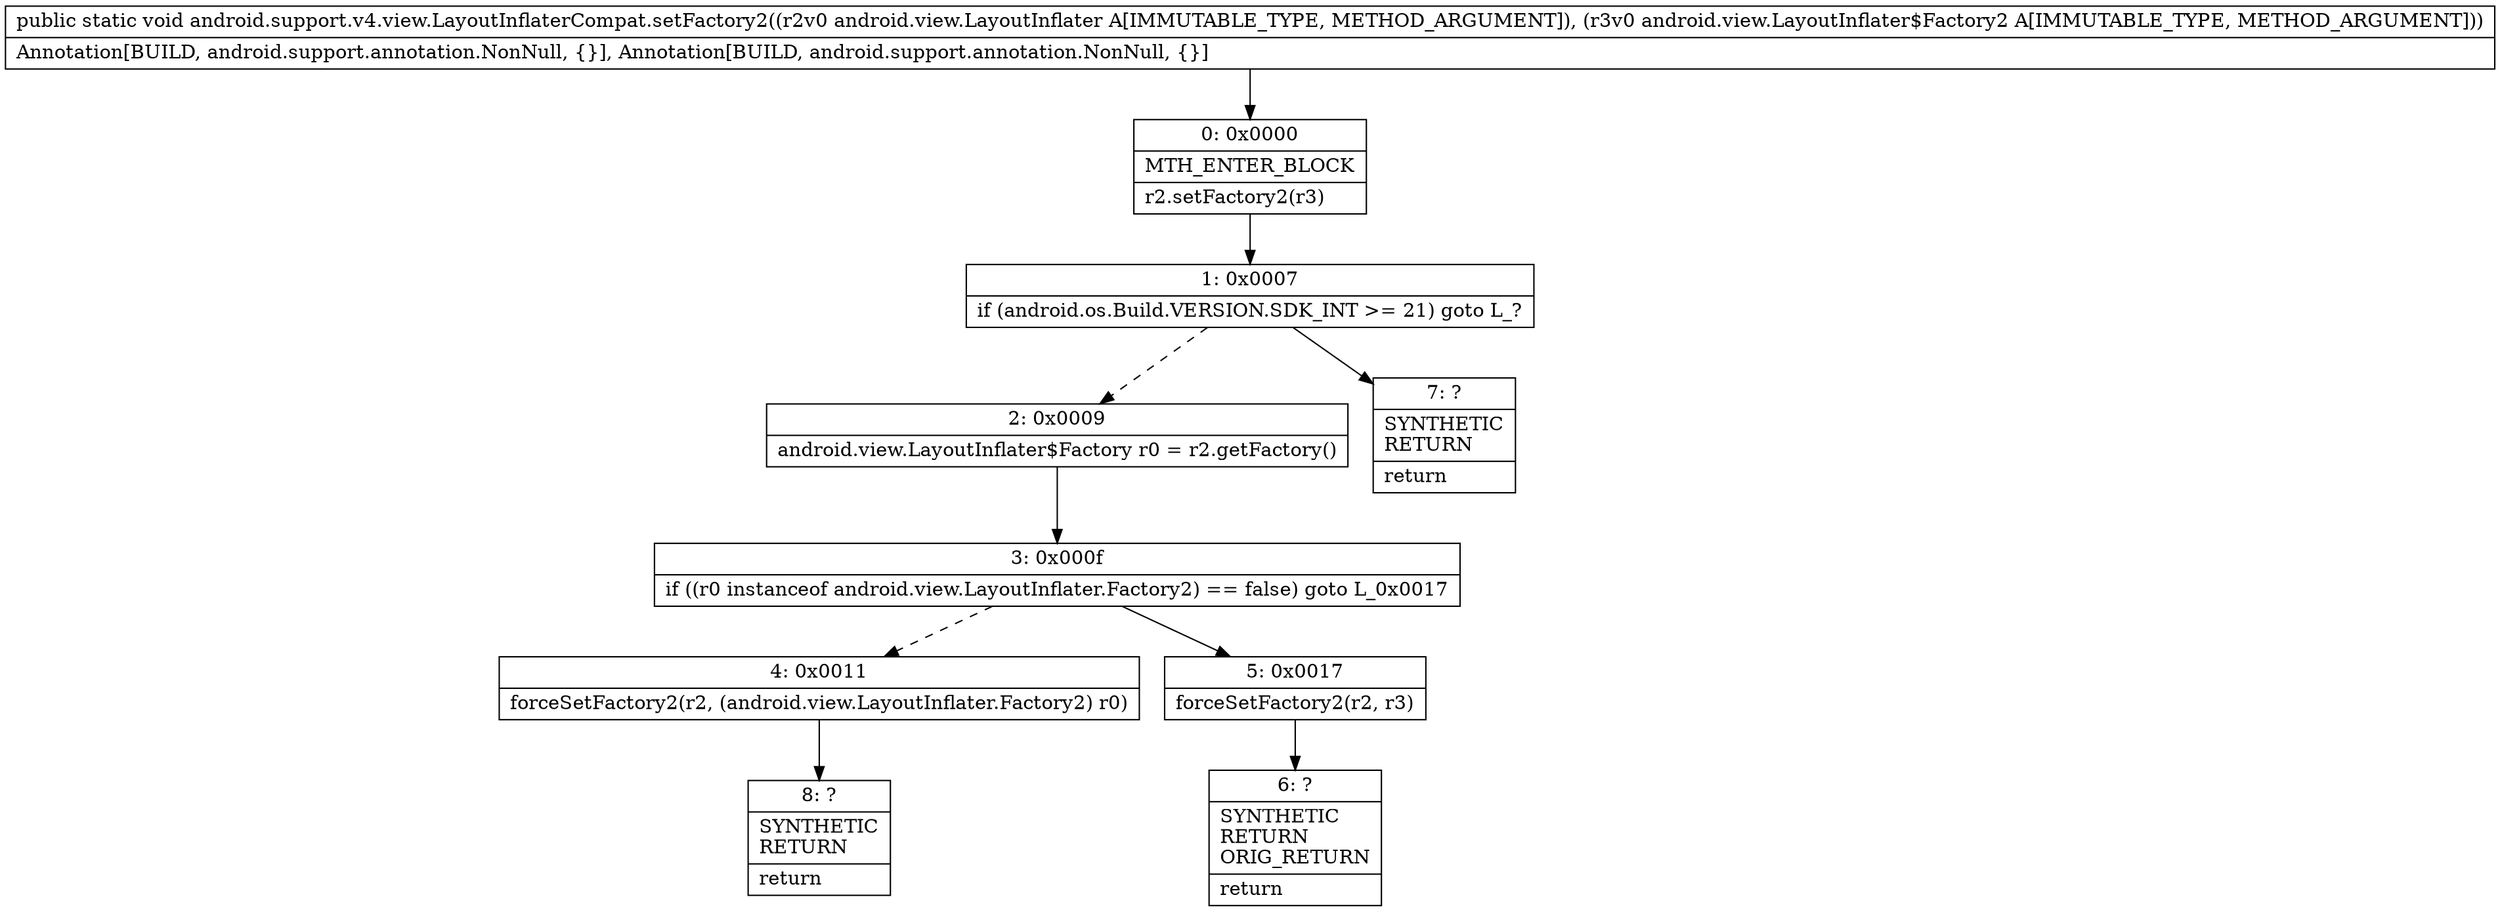 digraph "CFG forandroid.support.v4.view.LayoutInflaterCompat.setFactory2(Landroid\/view\/LayoutInflater;Landroid\/view\/LayoutInflater$Factory2;)V" {
Node_0 [shape=record,label="{0\:\ 0x0000|MTH_ENTER_BLOCK\l|r2.setFactory2(r3)\l}"];
Node_1 [shape=record,label="{1\:\ 0x0007|if (android.os.Build.VERSION.SDK_INT \>= 21) goto L_?\l}"];
Node_2 [shape=record,label="{2\:\ 0x0009|android.view.LayoutInflater$Factory r0 = r2.getFactory()\l}"];
Node_3 [shape=record,label="{3\:\ 0x000f|if ((r0 instanceof android.view.LayoutInflater.Factory2) == false) goto L_0x0017\l}"];
Node_4 [shape=record,label="{4\:\ 0x0011|forceSetFactory2(r2, (android.view.LayoutInflater.Factory2) r0)\l}"];
Node_5 [shape=record,label="{5\:\ 0x0017|forceSetFactory2(r2, r3)\l}"];
Node_6 [shape=record,label="{6\:\ ?|SYNTHETIC\lRETURN\lORIG_RETURN\l|return\l}"];
Node_7 [shape=record,label="{7\:\ ?|SYNTHETIC\lRETURN\l|return\l}"];
Node_8 [shape=record,label="{8\:\ ?|SYNTHETIC\lRETURN\l|return\l}"];
MethodNode[shape=record,label="{public static void android.support.v4.view.LayoutInflaterCompat.setFactory2((r2v0 android.view.LayoutInflater A[IMMUTABLE_TYPE, METHOD_ARGUMENT]), (r3v0 android.view.LayoutInflater$Factory2 A[IMMUTABLE_TYPE, METHOD_ARGUMENT]))  | Annotation[BUILD, android.support.annotation.NonNull, \{\}], Annotation[BUILD, android.support.annotation.NonNull, \{\}]\l}"];
MethodNode -> Node_0;
Node_0 -> Node_1;
Node_1 -> Node_2[style=dashed];
Node_1 -> Node_7;
Node_2 -> Node_3;
Node_3 -> Node_4[style=dashed];
Node_3 -> Node_5;
Node_4 -> Node_8;
Node_5 -> Node_6;
}

